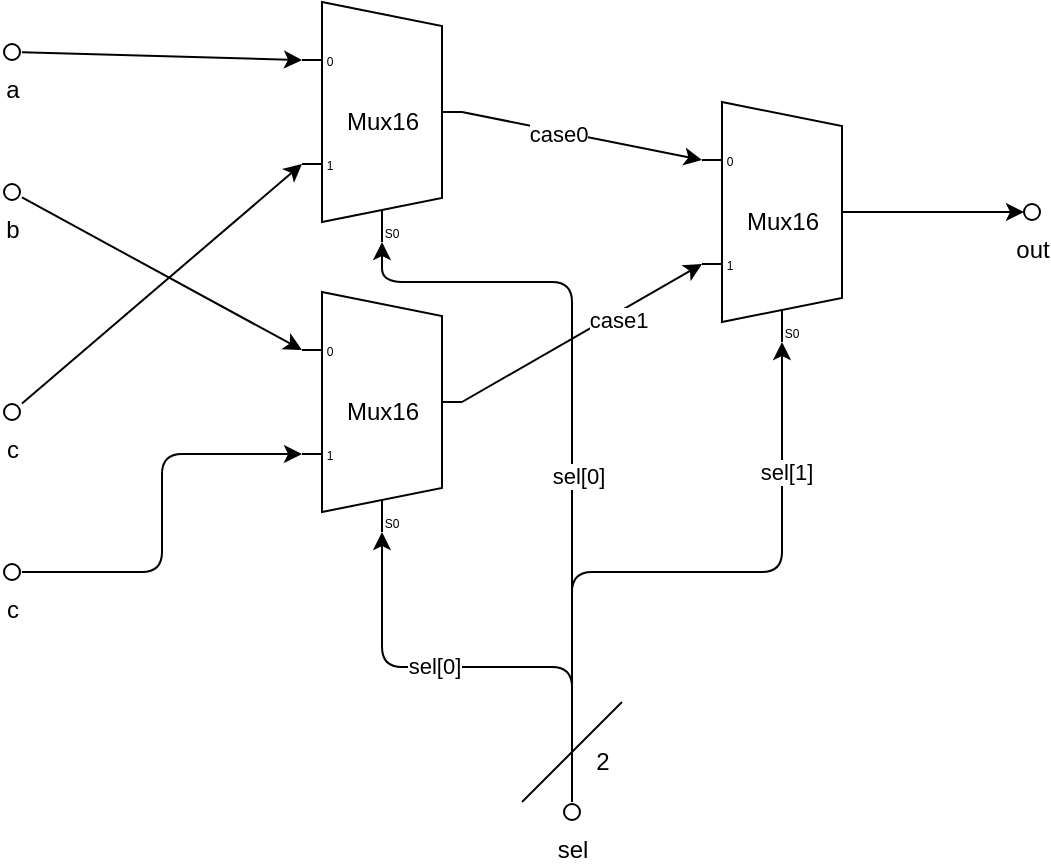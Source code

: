 <mxfile>
    <diagram id="41Y022tEljcIXfZvdNf3" name="Page-1">
        <mxGraphModel dx="1051" dy="900" grid="1" gridSize="10" guides="1" tooltips="1" connect="1" arrows="1" fold="1" page="1" pageScale="1" pageWidth="827" pageHeight="1169" math="0" shadow="0">
            <root>
                <mxCell id="0"/>
                <mxCell id="1" parent="0"/>
                <mxCell id="38" style="edgeStyle=none;html=1;exitX=1;exitY=0.5;exitDx=0;exitDy=-5;exitPerimeter=0;entryX=0;entryY=0.65;entryDx=0;entryDy=3;entryPerimeter=0;" edge="1" parent="1" source="4" target="6">
                    <mxGeometry relative="1" as="geometry"/>
                </mxCell>
                <mxCell id="49" value="case1" style="edgeLabel;html=1;align=center;verticalAlign=middle;resizable=0;points=[];" vertex="1" connectable="0" parent="38">
                    <mxGeometry x="0.28" y="-2" relative="1" as="geometry">
                        <mxPoint y="1" as="offset"/>
                    </mxGeometry>
                </mxCell>
                <mxCell id="4" value="Mux16" style="shadow=0;dashed=0;align=center;html=1;strokeWidth=1;shape=mxgraph.electrical.abstract.mux2;" vertex="1" parent="1">
                    <mxGeometry x="280" y="305" width="80" height="120" as="geometry"/>
                </mxCell>
                <mxCell id="37" style="edgeStyle=none;html=1;exitX=1;exitY=0.5;exitDx=0;exitDy=-5;exitPerimeter=0;entryX=0;entryY=0.217;entryDx=0;entryDy=3;entryPerimeter=0;" edge="1" parent="1" source="5" target="6">
                    <mxGeometry relative="1" as="geometry"/>
                </mxCell>
                <mxCell id="48" value="case0" style="edgeLabel;html=1;align=center;verticalAlign=middle;resizable=0;points=[];" vertex="1" connectable="0" parent="37">
                    <mxGeometry x="-0.196" y="-1" relative="1" as="geometry">
                        <mxPoint as="offset"/>
                    </mxGeometry>
                </mxCell>
                <mxCell id="5" value="Mux16" style="shadow=0;dashed=0;align=center;html=1;strokeWidth=1;shape=mxgraph.electrical.abstract.mux2;" vertex="1" parent="1">
                    <mxGeometry x="280" y="160" width="80" height="120" as="geometry"/>
                </mxCell>
                <mxCell id="9" style="edgeStyle=none;html=1;exitX=1;exitY=0.5;exitDx=0;exitDy=-5;exitPerimeter=0;entryX=0.1;entryY=0.5;entryDx=0;entryDy=0;entryPerimeter=0;" edge="1" parent="1" source="6" target="7">
                    <mxGeometry relative="1" as="geometry"/>
                </mxCell>
                <mxCell id="6" value="Mux16" style="shadow=0;dashed=0;align=center;html=1;strokeWidth=1;shape=mxgraph.electrical.abstract.mux2;" vertex="1" parent="1">
                    <mxGeometry x="480" y="210" width="80" height="120" as="geometry"/>
                </mxCell>
                <mxCell id="7" value="out" style="verticalLabelPosition=bottom;shadow=0;dashed=0;align=center;html=1;verticalAlign=top;shape=mxgraph.electrical.logic_gates.inverting_contact;" vertex="1" parent="1">
                    <mxGeometry x="640" y="260" width="10" height="10" as="geometry"/>
                </mxCell>
                <mxCell id="17" style="edgeStyle=elbowEdgeStyle;elbow=vertical;html=1;entryX=0.375;entryY=1;entryDx=10;entryDy=0;entryPerimeter=0;" edge="1" parent="1" source="10" target="4">
                    <mxGeometry relative="1" as="geometry"/>
                </mxCell>
                <mxCell id="21" value="sel[0]" style="edgeLabel;html=1;align=center;verticalAlign=middle;resizable=0;points=[];" vertex="1" connectable="0" parent="17">
                    <mxGeometry x="0.192" y="-1" relative="1" as="geometry">
                        <mxPoint as="offset"/>
                    </mxGeometry>
                </mxCell>
                <mxCell id="19" style="edgeStyle=elbowEdgeStyle;elbow=vertical;html=1;entryX=0.375;entryY=1;entryDx=10;entryDy=0;entryPerimeter=0;" edge="1" parent="1" source="10" target="5">
                    <mxGeometry relative="1" as="geometry">
                        <Array as="points">
                            <mxPoint x="370" y="300"/>
                            <mxPoint x="390" y="230"/>
                            <mxPoint x="390" y="270"/>
                            <mxPoint x="415" y="410"/>
                        </Array>
                    </mxGeometry>
                </mxCell>
                <mxCell id="51" value="sel[0]" style="edgeLabel;html=1;align=center;verticalAlign=middle;resizable=0;points=[];" vertex="1" connectable="0" parent="19">
                    <mxGeometry x="-0.131" y="-3" relative="1" as="geometry">
                        <mxPoint as="offset"/>
                    </mxGeometry>
                </mxCell>
                <mxCell id="50" style="edgeStyle=elbowEdgeStyle;html=1;entryX=0.375;entryY=1;entryDx=10;entryDy=0;entryPerimeter=0;elbow=vertical;" edge="1" parent="1" source="10" target="6">
                    <mxGeometry relative="1" as="geometry"/>
                </mxCell>
                <mxCell id="52" value="sel[1]" style="edgeLabel;html=1;align=center;verticalAlign=middle;resizable=0;points=[];" vertex="1" connectable="0" parent="50">
                    <mxGeometry x="0.612" y="-2" relative="1" as="geometry">
                        <mxPoint as="offset"/>
                    </mxGeometry>
                </mxCell>
                <mxCell id="10" value="sel" style="verticalLabelPosition=bottom;shadow=0;dashed=0;align=center;html=1;verticalAlign=top;shape=mxgraph.electrical.logic_gates.inverting_contact;" vertex="1" parent="1">
                    <mxGeometry x="410" y="560" width="10" height="10" as="geometry"/>
                </mxCell>
                <mxCell id="23" value="" style="endArrow=none;html=1;" edge="1" parent="1">
                    <mxGeometry width="50" height="50" relative="1" as="geometry">
                        <mxPoint x="390" y="560" as="sourcePoint"/>
                        <mxPoint x="440" y="510" as="targetPoint"/>
                    </mxGeometry>
                </mxCell>
                <mxCell id="24" value="2" style="text;html=1;align=center;verticalAlign=middle;resizable=0;points=[];autosize=1;strokeColor=none;" vertex="1" parent="1">
                    <mxGeometry x="420" y="530" width="20" height="20" as="geometry"/>
                </mxCell>
                <mxCell id="39" style="edgeStyle=none;html=1;entryX=0;entryY=0.217;entryDx=0;entryDy=3;entryPerimeter=0;" edge="1" parent="1" source="27" target="5">
                    <mxGeometry relative="1" as="geometry"/>
                </mxCell>
                <mxCell id="27" value="a" style="verticalLabelPosition=bottom;shadow=0;dashed=0;align=center;html=1;verticalAlign=top;shape=mxgraph.electrical.logic_gates.inverting_contact;" vertex="1" parent="1">
                    <mxGeometry x="130" y="180" width="10" height="10" as="geometry"/>
                </mxCell>
                <mxCell id="35" style="html=1;entryX=0;entryY=0.217;entryDx=0;entryDy=3;entryPerimeter=0;" edge="1" parent="1" source="28" target="4">
                    <mxGeometry relative="1" as="geometry"/>
                </mxCell>
                <mxCell id="28" value="b" style="verticalLabelPosition=bottom;shadow=0;dashed=0;align=center;html=1;verticalAlign=top;shape=mxgraph.electrical.logic_gates.inverting_contact;" vertex="1" parent="1">
                    <mxGeometry x="130" y="250" width="10" height="10" as="geometry"/>
                </mxCell>
                <mxCell id="34" style="html=1;entryX=0;entryY=0.65;entryDx=0;entryDy=3;entryPerimeter=0;" edge="1" parent="1" source="29" target="5">
                    <mxGeometry relative="1" as="geometry"/>
                </mxCell>
                <mxCell id="29" value="c" style="verticalLabelPosition=bottom;shadow=0;dashed=0;align=center;html=1;verticalAlign=top;shape=mxgraph.electrical.logic_gates.inverting_contact;" vertex="1" parent="1">
                    <mxGeometry x="130" y="360" width="10" height="10" as="geometry"/>
                </mxCell>
                <mxCell id="36" style="edgeStyle=elbowEdgeStyle;html=1;entryX=0;entryY=0.65;entryDx=0;entryDy=3;entryPerimeter=0;" edge="1" parent="1" source="30" target="4">
                    <mxGeometry relative="1" as="geometry"/>
                </mxCell>
                <mxCell id="30" value="c" style="verticalLabelPosition=bottom;shadow=0;dashed=0;align=center;html=1;verticalAlign=top;shape=mxgraph.electrical.logic_gates.inverting_contact;" vertex="1" parent="1">
                    <mxGeometry x="130" y="440" width="10" height="10" as="geometry"/>
                </mxCell>
            </root>
        </mxGraphModel>
    </diagram>
</mxfile>